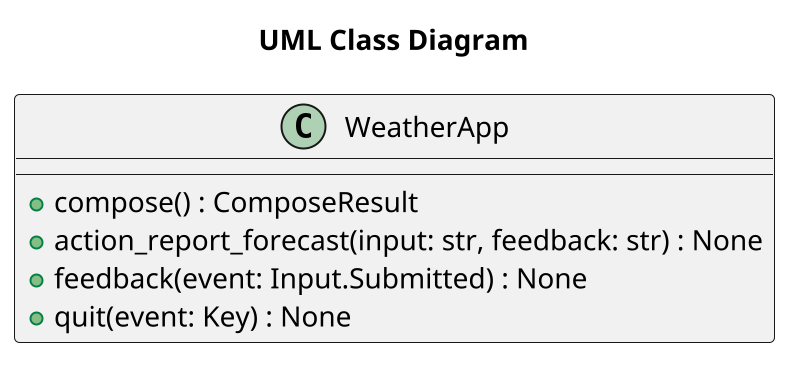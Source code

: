 @startuml
scale 2
title "UML Class Diagram"
class WeatherApp {
    +compose() : ComposeResult
    +action_report_forecast(input: str, feedback: str) : None
    +feedback(event: Input.Submitted) : None
    +quit(event: Key) : None
}
@enduml